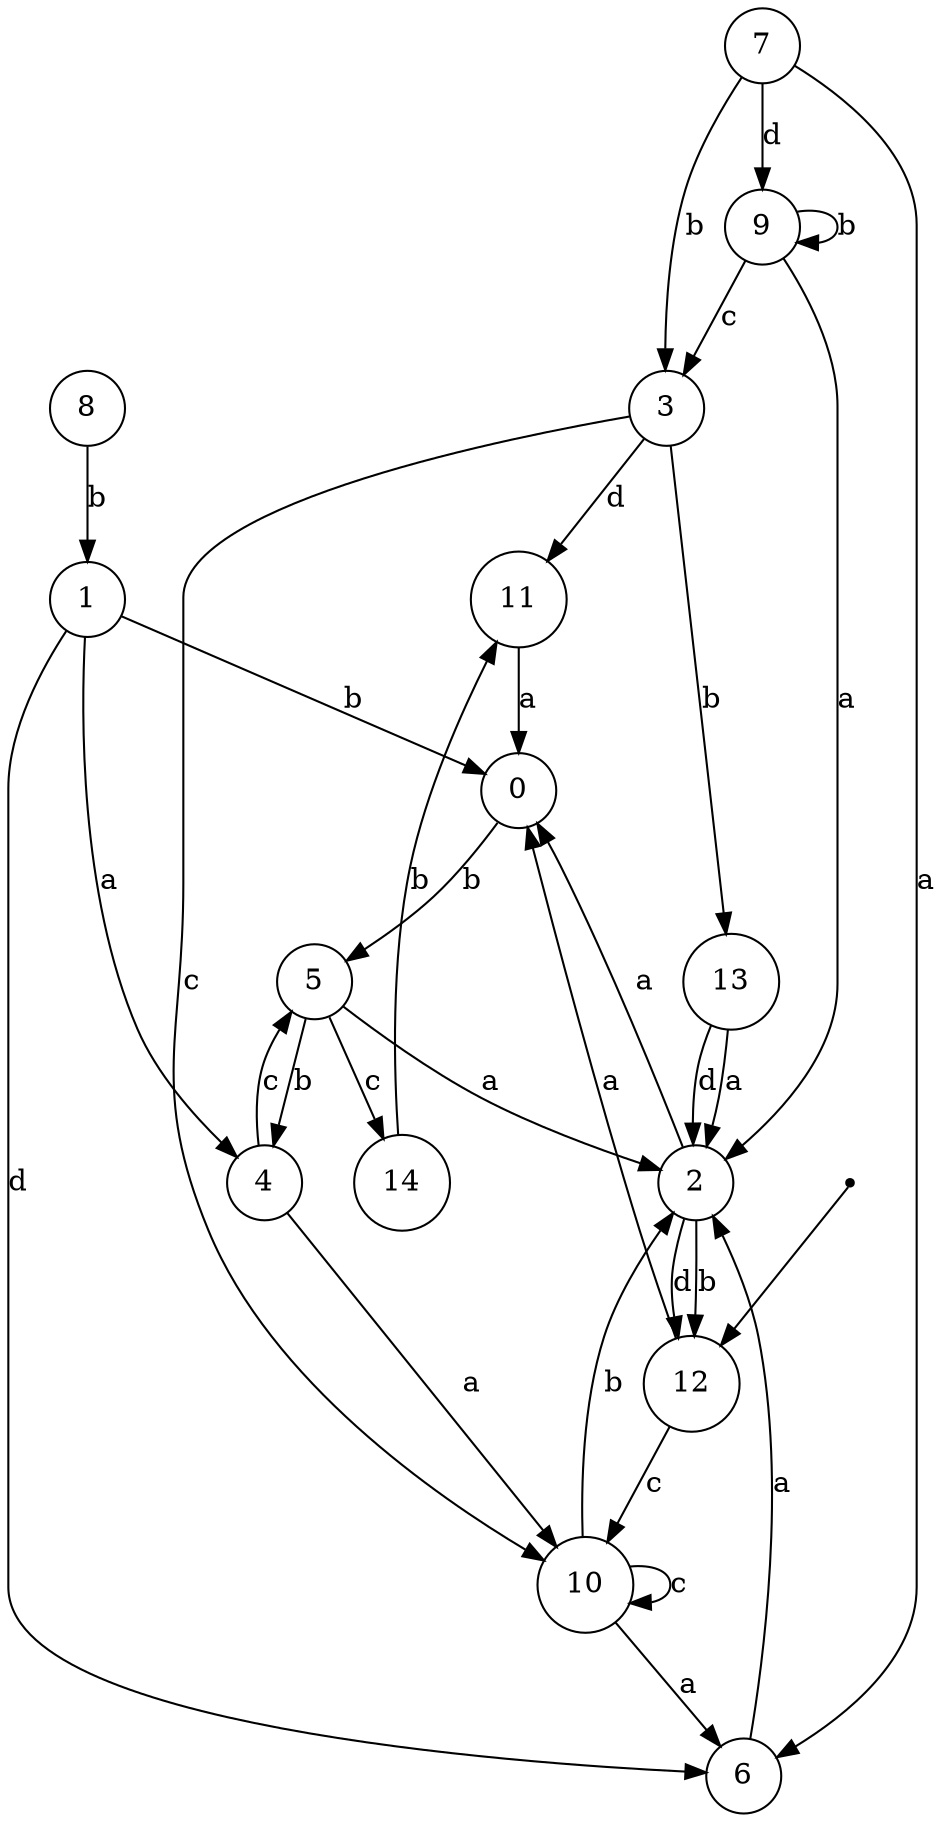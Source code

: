 digraph G {
"11"[shape = circle color = "black"];
"12"[shape = circle color = "black"];
"___NEVER_USE_THIS_NAME___12"[fontSize = 1 shape = point]; 
{"___NEVER_USE_THIS_NAME___12"}->{"12"}; 
"13"[shape = circle color = "black"];
"14"[shape = circle color = "black"];
"0"[shape = circle color = "black"];
"1"[shape = circle color = "black"];
"2"[shape = circle color = "black"];
"3"[shape = circle color = "black"];
"4"[shape = circle color = "black"];
"5"[shape = circle color = "black"];
"6"[shape = circle color = "black"];
"7"[shape = circle color = "black"];
"8"[shape = circle color = "black"];
"9"[shape = circle color = "black"];
"10"[shape = circle color = "black"];
"5"->{"14"} [label = "c" color = "black" arrowhead = "normal" ]; 
"5"->{"2"} [label = "a" color = "black" arrowhead = "normal" ]; 
"5"->{"4"} [label = "b" color = "black" arrowhead = "normal" ]; 
"1"->{"6"} [label = "d" color = "black" arrowhead = "normal" ]; 
"1"->{"4"} [label = "a" color = "black" arrowhead = "normal" ]; 
"1"->{"0"} [label = "b" color = "black" arrowhead = "normal" ]; 
"4"->{"10"} [label = "a" color = "black" arrowhead = "normal" ]; 
"4"->{"5"} [label = "c" color = "black" arrowhead = "normal" ]; 
"8"->{"1"} [label = "b" color = "black" arrowhead = "normal" ]; 
"2"->{"12"} [label = "b" color = "black" arrowhead = "normal" ]; 
"2"->{"12"} [label = "d" color = "black" arrowhead = "normal" ]; 
"2"->{"0"} [label = "a" color = "black" arrowhead = "normal" ]; 
"11"->{"0"} [label = "a" color = "black" arrowhead = "normal" ]; 
"7"->{"3"} [label = "b" color = "black" arrowhead = "normal" ]; 
"7"->{"6"} [label = "a" color = "black" arrowhead = "normal" ]; 
"7"->{"9"} [label = "d" color = "black" arrowhead = "normal" ]; 
"13"->{"2"} [label = "d" color = "black" arrowhead = "normal" ]; 
"13"->{"2"} [label = "a" color = "black" arrowhead = "normal" ]; 
"6"->{"2"} [label = "a" color = "black" arrowhead = "normal" ]; 
"14"->{"11"} [label = "b" color = "black" arrowhead = "normal" ]; 
"0"->{"5"} [label = "b" color = "black" arrowhead = "normal" ]; 
"10"->{"2"} [label = "b" color = "black" arrowhead = "normal" ]; 
"10"->{"10"} [label = "c" color = "black" arrowhead = "normal" ]; 
"10"->{"6"} [label = "a" color = "black" arrowhead = "normal" ]; 
"3"->{"10"} [label = "c" color = "black" arrowhead = "normal" ]; 
"3"->{"13"} [label = "b" color = "black" arrowhead = "normal" ]; 
"3"->{"11"} [label = "d" color = "black" arrowhead = "normal" ]; 
"9"->{"3"} [label = "c" color = "black" arrowhead = "normal" ]; 
"9"->{"9"} [label = "b" color = "black" arrowhead = "normal" ]; 
"9"->{"2"} [label = "a" color = "black" arrowhead = "normal" ]; 
"12"->{"0"} [label = "a" color = "black" arrowhead = "normal" ]; 
"12"->{"10"} [label = "c" color = "black" arrowhead = "normal" ]; 
}
